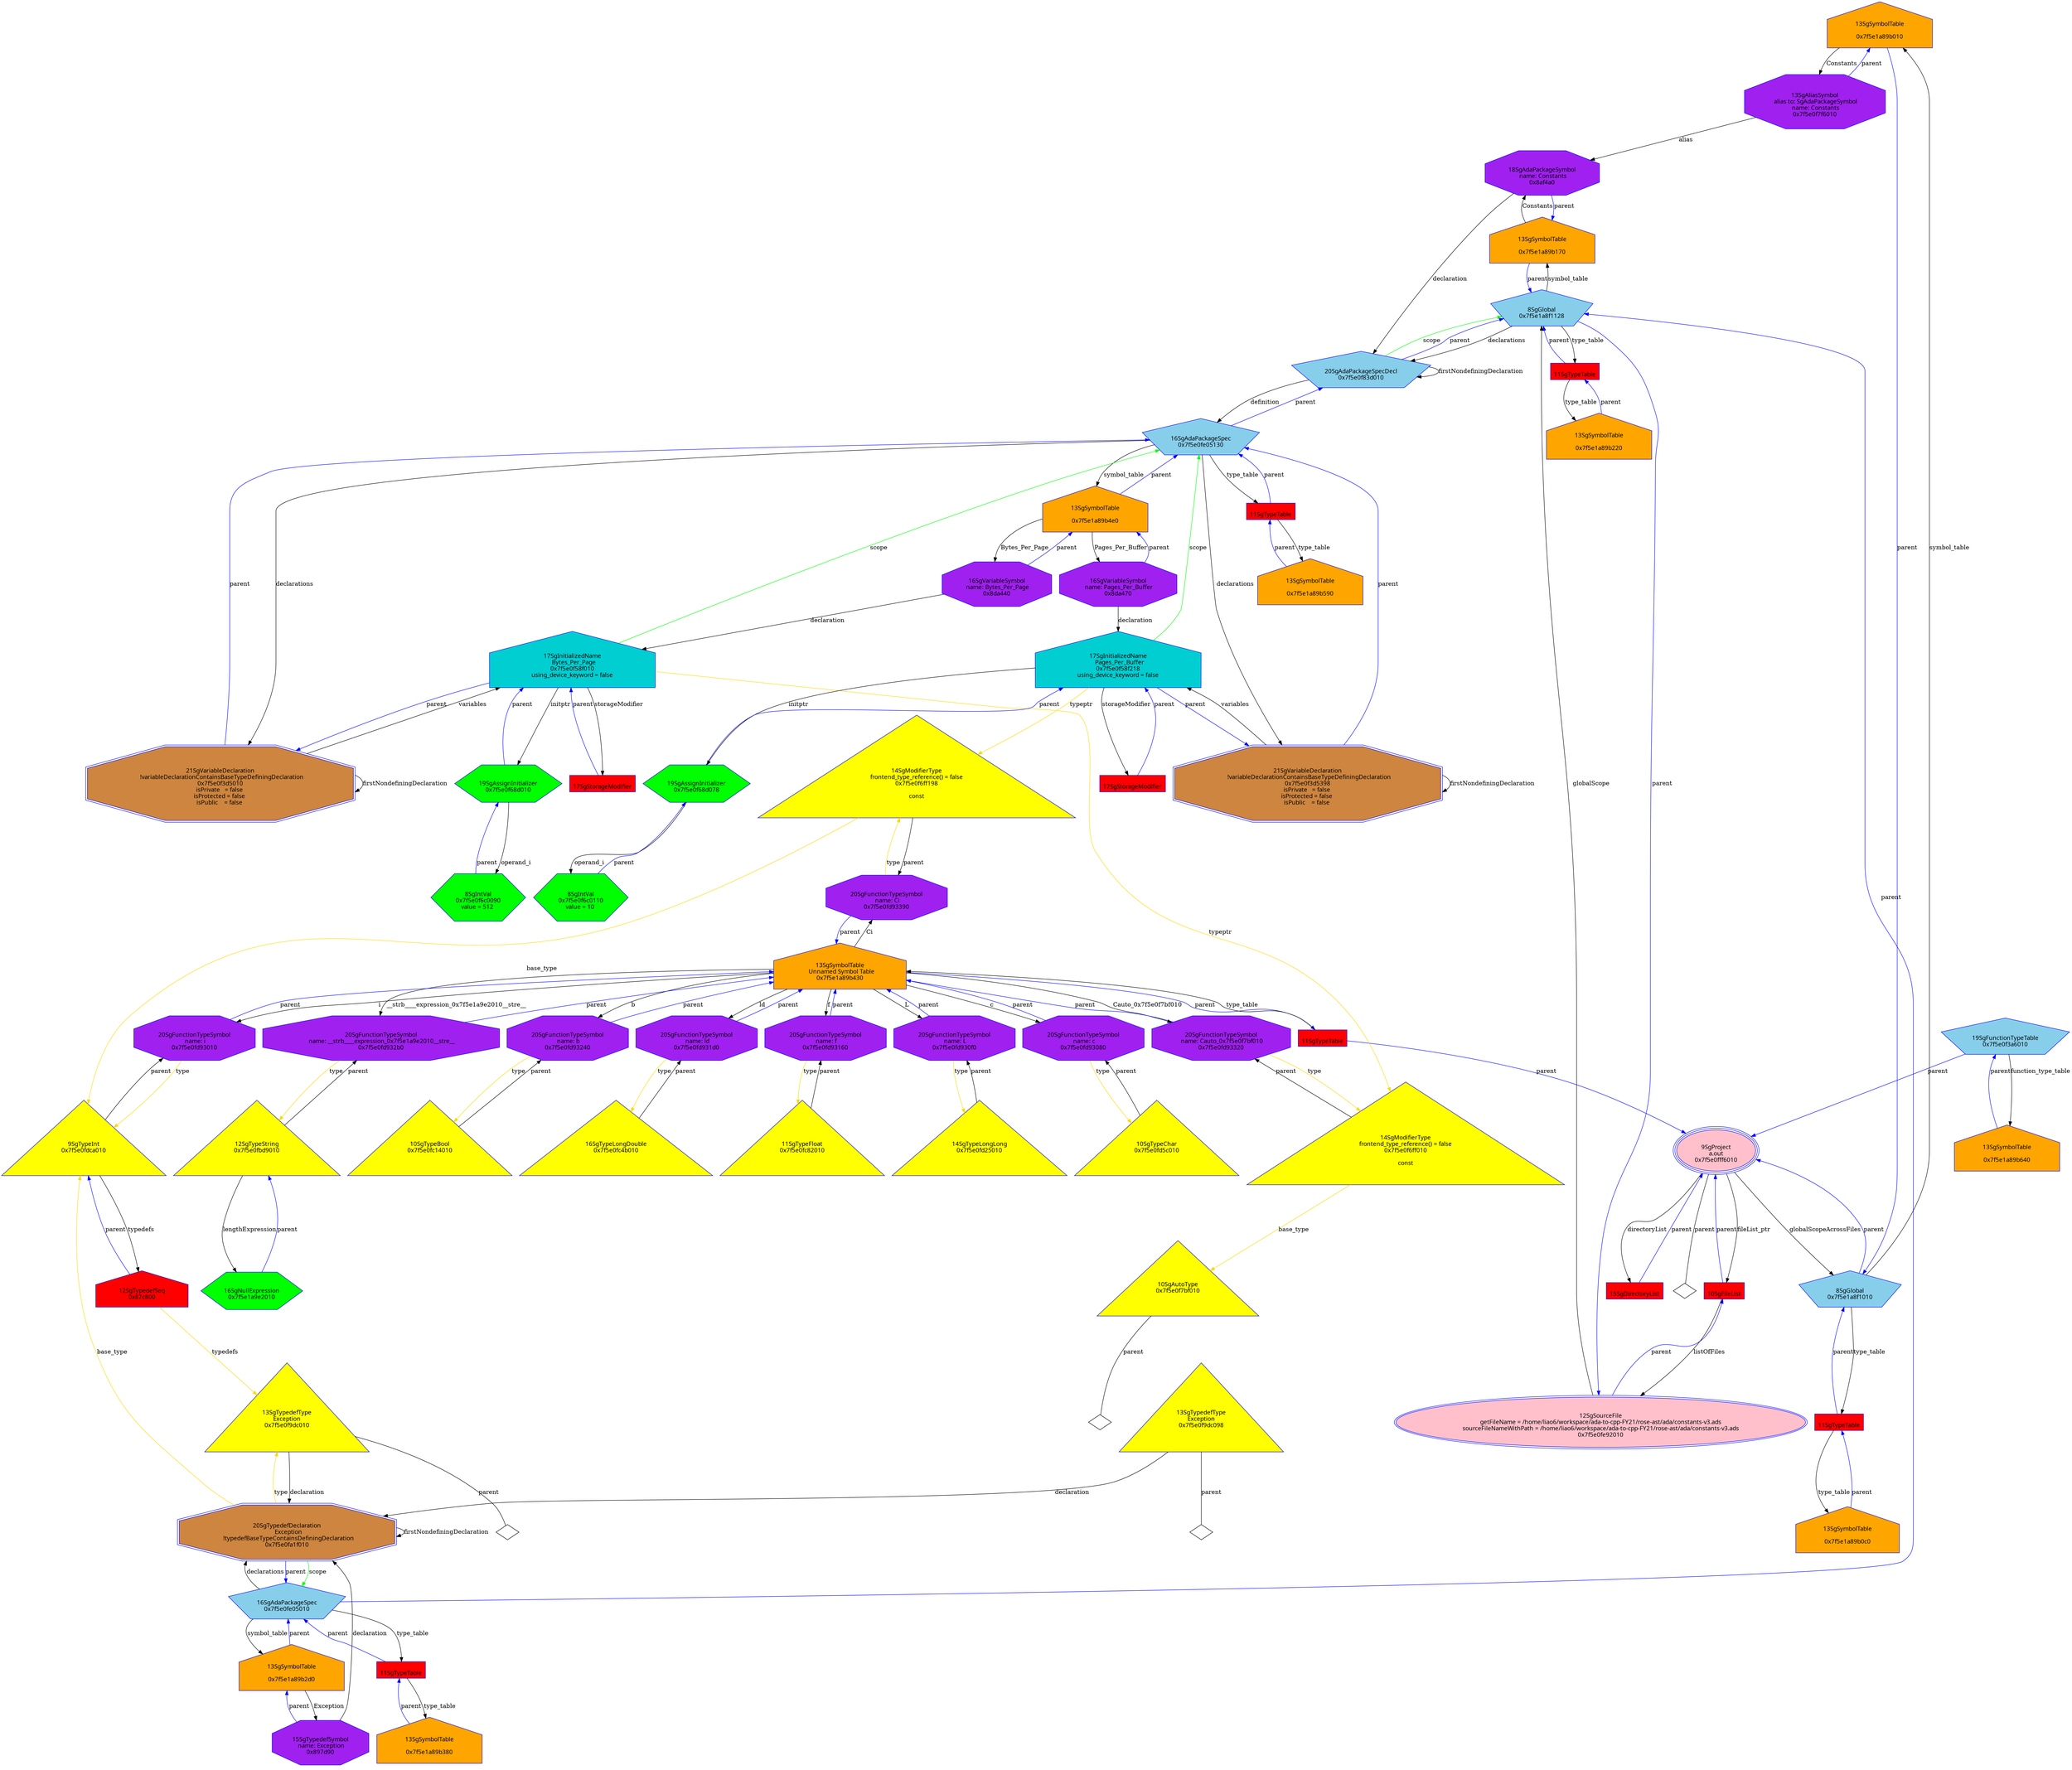 digraph "Gconstants-v3.ads.dot" {
"0x7f5e1a89b010"[label="\n13SgSymbolTable\n  \n  0x7f5e1a89b010  " shape=house,regular=0,URL="\N",tooltip="more info at \N",sides=5,peripheries=1,color="blue",fillcolor=orange,fontname="7x13bold",fontcolor=black,style=filled];
"0x7f5e1a89b010" -> "0x7f5e0f7f6010"[label="Constants" dir=forward ];
"0x7f5e1a89b010" -> "0x7f5e1a8f1010"[label="parent" color="blue" dir=forward ];
"0x7f5e1a89b0c0"[label="\n13SgSymbolTable\n  \n  0x7f5e1a89b0c0  " shape=house,regular=0,URL="\N",tooltip="more info at \N",sides=5,peripheries=1,color="blue",fillcolor=orange,fontname="7x13bold",fontcolor=black,style=filled];
"0x7f5e1a89b0c0" -> "0x7d5a20"[label="parent" color="blue" dir=forward ];
"0x7f5e1a89b170"[label="\n13SgSymbolTable\n  \n  0x7f5e1a89b170  " shape=house,regular=0,URL="\N",tooltip="more info at \N",sides=5,peripheries=1,color="blue",fillcolor=orange,fontname="7x13bold",fontcolor=black,style=filled];
"0x7f5e1a89b170" -> "0x8af4a0"[label="Constants" dir=forward ];
"0x7f5e1a89b170" -> "0x7f5e1a8f1128"[label="parent" color="blue" dir=forward ];
"0x7f5e1a89b220"[label="\n13SgSymbolTable\n  \n  0x7f5e1a89b220  " shape=house,regular=0,URL="\N",tooltip="more info at \N",sides=5,peripheries=1,color="blue",fillcolor=orange,fontname="7x13bold",fontcolor=black,style=filled];
"0x7f5e1a89b220" -> "0x7d5a48"[label="parent" color="blue" dir=forward ];
"0x7f5e1a89b2d0"[label="\n13SgSymbolTable\n  \n  0x7f5e1a89b2d0  " shape=house,regular=0,URL="\N",tooltip="more info at \N",sides=5,peripheries=1,color="blue",fillcolor=orange,fontname="7x13bold",fontcolor=black,style=filled];
"0x7f5e1a89b2d0" -> "0x897d90"[label="Exception" dir=forward ];
"0x7f5e1a89b2d0" -> "0x7f5e0fe05010"[label="parent" color="blue" dir=forward ];
"0x7f5e1a89b380"[label="\n13SgSymbolTable\n  \n  0x7f5e1a89b380  " shape=house,regular=0,URL="\N",tooltip="more info at \N",sides=5,peripheries=1,color="blue",fillcolor=orange,fontname="7x13bold",fontcolor=black,style=filled];
"0x7f5e1a89b380" -> "0x7d5a70"[label="parent" color="blue" dir=forward ];
"0x7f5e1a89b430"[label="\n13SgSymbolTable\n  Unnamed Symbol Table\n  0x7f5e1a89b430  " shape=house,regular=0,URL="\N",tooltip="more info at \N",sides=5,peripheries=1,color="blue",fillcolor=orange,fontname="7x13bold",fontcolor=black,style=filled];
"0x7f5e1a89b430" -> "0x7f5e0fd93390"[label="Ci" dir=forward ];
"0x7f5e1a89b430" -> "0x7f5e0fd93320"[label="Cauto_0x7f5e0f7bf010" dir=forward ];
"0x7f5e1a89b430" -> "0x7f5e0fd932b0"[label="__strb____expression_0x7f5e1a9e2010__stre__" dir=forward ];
"0x7f5e1a89b430" -> "0x7f5e0fd93240"[label="b" dir=forward ];
"0x7f5e1a89b430" -> "0x7f5e0fd931d0"[label="ld" dir=forward ];
"0x7f5e1a89b430" -> "0x7f5e0fd93160"[label="f" dir=forward ];
"0x7f5e1a89b430" -> "0x7f5e0fd930f0"[label="L" dir=forward ];
"0x7f5e1a89b430" -> "0x7f5e0fd93080"[label="c" dir=forward ];
"0x7f5e1a89b430" -> "0x7f5e0fd93010"[label="i" dir=forward ];
"0x7f5e1a89b430" -> "0x7d5a98"[label="parent" color="blue" dir=forward ];
"0x7f5e1a89b4e0"[label="\n13SgSymbolTable\n  \n  0x7f5e1a89b4e0  " shape=house,regular=0,URL="\N",tooltip="more info at \N",sides=5,peripheries=1,color="blue",fillcolor=orange,fontname="7x13bold",fontcolor=black,style=filled];
"0x7f5e1a89b4e0" -> "0x8da470"[label="Pages_Per_Buffer" dir=forward ];
"0x7f5e1a89b4e0" -> "0x8da440"[label="Bytes_Per_Page" dir=forward ];
"0x7f5e1a89b4e0" -> "0x7f5e0fe05130"[label="parent" color="blue" dir=forward ];
"0x7f5e1a89b590"[label="\n13SgSymbolTable\n  \n  0x7f5e1a89b590  " shape=house,regular=0,URL="\N",tooltip="more info at \N",sides=5,peripheries=1,color="blue",fillcolor=orange,fontname="7x13bold",fontcolor=black,style=filled];
"0x7f5e1a89b590" -> "0x7d5ac0"[label="parent" color="blue" dir=forward ];
"0x7f5e1a89b640"[label="\n13SgSymbolTable\n  \n  0x7f5e1a89b640  " shape=house,regular=0,URL="\N",tooltip="more info at \N",sides=5,peripheries=1,color="blue",fillcolor=orange,fontname="7x13bold",fontcolor=black,style=filled];
"0x7f5e1a89b640" -> "0x7f5e0f3a6010"[label="parent" color="blue" dir=forward ];
"0x8c6bb0"[label="\n17SgStorageModifier" shape=polygon,regular=0,URL="\N",tooltip="more info at \N",sides=4,peripheries=1,color="blue",fillcolor=red,fontname="7x13bold",fontcolor=black,style=filled];
"0x8c6bb0" -> "0x7f5e0f58f010"[label="parent" color="blue" dir=forward ];
"0x8c6bd8"[label="\n17SgStorageModifier" shape=polygon,regular=0,URL="\N",tooltip="more info at \N",sides=4,peripheries=1,color="blue",fillcolor=red,fontname="7x13bold",fontcolor=black,style=filled];
"0x8c6bd8" -> "0x7f5e0f58f218"[label="parent" color="blue" dir=forward ];
"0x7f5e0fe92010"[label="\n12SgSourceFile\n  getFileName = /home/liao6/workspace/ada-to-cpp-FY21/rose-ast/ada/constants-v3.ads  \n  sourceFileNameWithPath = /home/liao6/workspace/ada-to-cpp-FY21/rose-ast/ada/constants-v3.ads  \n  0x7f5e0fe92010  " shape=ellipse,regular=0,URL="\N",tooltip="more info at \N",sides=5,peripheries=2,color="blue",fillcolor=pink,fontname="7x13bold",fontcolor=black,style=filled];
"0x7f5e0fe92010" -> "0x7f5e1a8f1128"[label="globalScope" dir=forward ];
"0x7f5e0fe92010" -> "0x79afa0"[label="parent" color="blue" dir=forward ];
"0x79afa0"[label="\n10SgFileList" shape=polygon,regular=0,URL="\N",tooltip="more info at \N",sides=4,peripheries=1,color="blue",fillcolor=red,fontname="7x13bold",fontcolor=black,style=filled];
"0x79afa0" -> "0x7f5e0fe92010"[label="listOfFiles" dir=forward ];
"0x79afa0" -> "0x7f5e0fff6010"[label="parent" color="blue" dir=forward ];
"0x7ba3b0"[label="\n15SgDirectoryList" shape=polygon,regular=0,URL="\N",tooltip="more info at \N",sides=4,peripheries=1,color="blue",fillcolor=red,fontname="7x13bold",fontcolor=black,style=filled];
"0x7ba3b0" -> "0x7f5e0fff6010"[label="parent" color="blue" dir=forward ];
"0x7f5e0fff6010"[label="\n9SgProject\n  a.out  \n  0x7f5e0fff6010  " shape=ellipse,regular=0,URL="\N",tooltip="more info at \N",sides=5,peripheries=3,color="blue",fillcolor=pink,fontname="7x13bold",fontcolor=black,style=filled];
"0x7f5e0fff6010" -> "0x79afa0"[label="fileList_ptr" dir=forward ];
"0x7f5e0fff6010" -> "0x7ba3b0"[label="directoryList" dir=forward ];
"0x7f5e0fff6010" -> "0x7f5e1a8f1010"[label="globalScopeAcrossFiles" dir=forward ];
"0x7f5e0fff6010" -> "0x7f5e0fff6010__parent__null"[label="parent" dir=none ];
"0x7f5e0fff6010__parent__null"[label="" shape=diamond ];
"0x87c800"[label="\n12SgTypedefSeq\n  0x87c800  " shape=house,regular=0,URL="\N",tooltip="more info at \N",sides=5,peripheries=1,color="blue",fillcolor=red,fontname="7x13bold",fontcolor=black,style=filled];
"0x87c800" -> "0x7f5e0f9dc010"[label="typedefs" color="gold1" dir=forward ];
"0x87c800" -> "0x7f5e0fdca010"[label="parent" color="blue" dir=forward ];
"0x7d5a20"[label="\n11SgTypeTable" shape=polygon,regular=0,URL="\N",tooltip="more info at \N",sides=4,peripheries=1,color="blue",fillcolor=red,fontname="7x13bold",fontcolor=black,style=filled];
"0x7d5a20" -> "0x7f5e1a89b0c0"[label="type_table" dir=forward ];
"0x7d5a20" -> "0x7f5e1a8f1010"[label="parent" color="blue" dir=forward ];
"0x7d5a48"[label="\n11SgTypeTable" shape=polygon,regular=0,URL="\N",tooltip="more info at \N",sides=4,peripheries=1,color="blue",fillcolor=red,fontname="7x13bold",fontcolor=black,style=filled];
"0x7d5a48" -> "0x7f5e1a89b220"[label="type_table" dir=forward ];
"0x7d5a48" -> "0x7f5e1a8f1128"[label="parent" color="blue" dir=forward ];
"0x7d5a70"[label="\n11SgTypeTable" shape=polygon,regular=0,URL="\N",tooltip="more info at \N",sides=4,peripheries=1,color="blue",fillcolor=red,fontname="7x13bold",fontcolor=black,style=filled];
"0x7d5a70" -> "0x7f5e1a89b380"[label="type_table" dir=forward ];
"0x7d5a70" -> "0x7f5e0fe05010"[label="parent" color="blue" dir=forward ];
"0x7d5a98"[label="\n11SgTypeTable" shape=polygon,regular=0,URL="\N",tooltip="more info at \N",sides=4,peripheries=1,color="blue",fillcolor=red,fontname="7x13bold",fontcolor=black,style=filled];
"0x7d5a98" -> "0x7f5e1a89b430"[label="type_table" dir=forward ];
"0x7d5a98" -> "0x7f5e0fff6010"[label="parent" color="blue" dir=forward ];
"0x7d5ac0"[label="\n11SgTypeTable" shape=polygon,regular=0,URL="\N",tooltip="more info at \N",sides=4,peripheries=1,color="blue",fillcolor=red,fontname="7x13bold",fontcolor=black,style=filled];
"0x7d5ac0" -> "0x7f5e1a89b590"[label="type_table" dir=forward ];
"0x7d5ac0" -> "0x7f5e0fe05130"[label="parent" color="blue" dir=forward ];
"0x7f5e0fd5c010"[label="\n10SgTypeChar\n  0x7f5e0fd5c010  \n   \n   " shape=polygon,regular=0,URL="\N",tooltip="more info at \N",sides=3,peripheries=1,color="blue",fillcolor=yellow,fontname="7x13bold",fontcolor=black,style=filled];
"0x7f5e0fd5c010" -> "0x7f5e0fd93080"[label="parent" dir=forward ];
"0x7f5e0fdca010"[label="\n9SgTypeInt\n  0x7f5e0fdca010  \n   \n   " shape=polygon,regular=0,URL="\N",tooltip="more info at \N",sides=3,peripheries=1,color="blue",fillcolor=yellow,fontname="7x13bold",fontcolor=black,style=filled];
"0x7f5e0fdca010" -> "0x87c800"[label="typedefs" dir=forward ];
"0x7f5e0fdca010" -> "0x7f5e0fd93010"[label="parent" dir=forward ];
"0x7f5e0fc82010"[label="\n11SgTypeFloat\n  0x7f5e0fc82010  \n   \n   " shape=polygon,regular=0,URL="\N",tooltip="more info at \N",sides=3,peripheries=1,color="blue",fillcolor=yellow,fontname="7x13bold",fontcolor=black,style=filled];
"0x7f5e0fc82010" -> "0x7f5e0fd93160"[label="parent" dir=forward ];
"0x7f5e0fd25010"[label="\n14SgTypeLongLong\n  0x7f5e0fd25010  \n   \n   " shape=polygon,regular=0,URL="\N",tooltip="more info at \N",sides=3,peripheries=1,color="blue",fillcolor=yellow,fontname="7x13bold",fontcolor=black,style=filled];
"0x7f5e0fd25010" -> "0x7f5e0fd930f0"[label="parent" dir=forward ];
"0x7f5e0fc4b010"[label="\n16SgTypeLongDouble\n  0x7f5e0fc4b010  \n   \n   " shape=polygon,regular=0,URL="\N",tooltip="more info at \N",sides=3,peripheries=1,color="blue",fillcolor=yellow,fontname="7x13bold",fontcolor=black,style=filled];
"0x7f5e0fc4b010" -> "0x7f5e0fd931d0"[label="parent" dir=forward ];
"0x7f5e0fbd9010"[label="\n12SgTypeString\n  0x7f5e0fbd9010  \n   \n   " shape=polygon,regular=0,URL="\N",tooltip="more info at \N",sides=3,peripheries=1,color="blue",fillcolor=yellow,fontname="7x13bold",fontcolor=black,style=filled];
"0x7f5e0fbd9010" -> "0x7f5e1a9e2010"[label="lengthExpression" dir=forward ];
"0x7f5e0fbd9010" -> "0x7f5e0fd932b0"[label="parent" dir=forward ];
"0x7f5e0fc14010"[label="\n10SgTypeBool\n  0x7f5e0fc14010  \n   \n   " shape=polygon,regular=0,URL="\N",tooltip="more info at \N",sides=3,peripheries=1,color="blue",fillcolor=yellow,fontname="7x13bold",fontcolor=black,style=filled];
"0x7f5e0fc14010" -> "0x7f5e0fd93240"[label="parent" dir=forward ];
"0x7f5e0f9dc010"[label="\n13SgTypedefType\nException\n  0x7f5e0f9dc010  \n   \n   " shape=polygon,regular=0,URL="\N",tooltip="more info at \N",sides=3,peripheries=1,color="blue",fillcolor=yellow,fontname="7x13bold",fontcolor=black,style=filled];
"0x7f5e0f9dc010" -> "0x7f5e0fa1f010"[label="declaration" dir=forward ];
"0x7f5e0f9dc010" -> "0x7f5e0f9dc010__parent__null"[label="parent" dir=none ];
"0x7f5e0f9dc010__parent__null"[label="" shape=diamond ];
"0x7f5e0f9dc098"[label="\n13SgTypedefType\nException\n  0x7f5e0f9dc098  \n   \n   " shape=polygon,regular=0,URL="\N",tooltip="more info at \N",sides=3,peripheries=1,color="blue",fillcolor=yellow,fontname="7x13bold",fontcolor=black,style=filled];
"0x7f5e0f9dc098" -> "0x7f5e0fa1f010"[label="declaration" dir=forward ];
"0x7f5e0f9dc098" -> "0x7f5e0f9dc098__parent__null"[label="parent" dir=none ];
"0x7f5e0f9dc098__parent__null"[label="" shape=diamond ];
"0x7f5e0f7bf010"[label="\n10SgAutoType\n  0x7f5e0f7bf010  \n   \n   " shape=polygon,regular=0,URL="\N",tooltip="more info at \N",sides=3,peripheries=1,color="blue",fillcolor=yellow,fontname="7x13bold",fontcolor=black,style=filled];
"0x7f5e0f7bf010" -> "0x7f5e0f7bf010__parent__null"[label="parent" dir=none ];
"0x7f5e0f7bf010__parent__null"[label="" shape=diamond ];
"0x7f5e0f6ff010"[label="\n14SgModifierType\n    frontend_type_reference() = false    \n  0x7f5e0f6ff010  \n   \n const \n   " shape=polygon,regular=0,URL="\N",tooltip="more info at \N",sides=3,peripheries=1,color="blue",fillcolor=yellow,fontname="7x13bold",fontcolor=black,style=filled];
"0x7f5e0f6ff010" -> "0x7f5e0f7bf010"[label="base_type" color="gold1" dir=forward ];
"0x7f5e0f6ff010" -> "0x7f5e0fd93320"[label="parent" dir=forward ];
"0x7f5e0f6ff198"[label="\n14SgModifierType\n    frontend_type_reference() = false    \n  0x7f5e0f6ff198  \n   \n const \n   " shape=polygon,regular=0,URL="\N",tooltip="more info at \N",sides=3,peripheries=1,color="blue",fillcolor=yellow,fontname="7x13bold",fontcolor=black,style=filled];
"0x7f5e0f6ff198" -> "0x7f5e0fdca010"[label="base_type" color="gold1" dir=forward ];
"0x7f5e0f6ff198" -> "0x7f5e0fd93390"[label="parent" dir=forward ];
"0x7f5e1a8f1010"[label="\n8SgGlobal\n  0x7f5e1a8f1010  " shape=polygon,regular=0,URL="\N",tooltip="more info at \N",sides=5,peripheries=1,color="blue",fillcolor=skyblue,fontname="7x13bold",fontcolor=black,style=filled];
"0x7f5e1a8f1010" -> "0x7f5e1a89b010"[label="symbol_table" dir=forward ];
"0x7f5e1a8f1010" -> "0x7d5a20"[label="type_table" dir=forward ];
"0x7f5e1a8f1010" -> "0x7f5e0fff6010"[label="parent" color="blue" dir=forward ];
"0x7f5e1a8f1128"[label="\n8SgGlobal\n  0x7f5e1a8f1128  " shape=polygon,regular=0,URL="\N",tooltip="more info at \N",sides=5,peripheries=1,color="blue",fillcolor=skyblue,fontname="7x13bold",fontcolor=black,style=filled];
"0x7f5e1a8f1128" -> "0x7f5e0f83d010"[label="declarations" dir=forward ];
"0x7f5e1a8f1128" -> "0x7f5e1a89b170"[label="symbol_table" dir=forward ];
"0x7f5e1a8f1128" -> "0x7d5a48"[label="type_table" dir=forward ];
"0x7f5e1a8f1128" -> "0x7f5e0fe92010"[label="parent" color="blue" dir=forward ];
"0x7f5e0f3a6010"[label="\n19SgFunctionTypeTable\n  0x7f5e0f3a6010  " shape=polygon,regular=0,URL="\N",tooltip="more info at \N",sides=5,peripheries=1,color="blue",fillcolor=skyblue,fontname="7x13bold",fontcolor=black,style=filled];
"0x7f5e0f3a6010" -> "0x7f5e1a89b640"[label="function_type_table" dir=forward ];
"0x7f5e0f3a6010" -> "0x7f5e0fff6010"[label="parent" color="blue" dir=forward ];
"0x7f5e0fa1f010"[label="\n20SgTypedefDeclaration\n  Exception\n  !typedefBaseTypeContainsDefiningDeclaration\n  0x7f5e0fa1f010  " shape=polygon,regular=0,URL="\N",tooltip="more info at \N",sides=8,peripheries=2,color="blue",fillcolor=peru,fontname="7x13bold",fontcolor=black,style=filled];
"0x7f5e0fa1f010" -> "0x7f5e0fdca010"[label="base_type" color="gold1" dir=forward ];
"0x7f5e0fa1f010" -> "0x7f5e0f9dc010"[label="type" color="gold1" dir=forward ];
"0x7f5e0fa1f010" -> "0x7f5e0fe05010"[label="scope" color="green" dir=forward ];
"0x7f5e0fa1f010" -> "0x7f5e0fa1f010"[label="firstNondefiningDeclaration" dir=forward ];
"0x7f5e0fa1f010" -> "0x7f5e0fe05010"[label="parent" color="blue" dir=forward ];
"0x7f5e0f3d5010"[label="\n21SgVariableDeclaration\n  !variableDeclarationContainsBaseTypeDefiningDeclaration\n  0x7f5e0f3d5010  \n isPrivate   = false  \n isProtected = false  \n isPublic    = false  " shape=polygon,regular=0,URL="\N",tooltip="more info at \N",sides=8,peripheries=2,color="blue",fillcolor=peru,fontname="7x13bold",fontcolor=black,style=filled];
"0x7f5e0f3d5010" -> "0x7f5e0f58f010"[label="variables" dir=forward ];
"0x7f5e0f3d5010" -> "0x7f5e0f3d5010"[label="firstNondefiningDeclaration" dir=forward ];
"0x7f5e0f3d5010" -> "0x7f5e0fe05130"[label="parent" color="blue" dir=forward ];
"0x7f5e0f3d5398"[label="\n21SgVariableDeclaration\n  !variableDeclarationContainsBaseTypeDefiningDeclaration\n  0x7f5e0f3d5398  \n isPrivate   = false  \n isProtected = false  \n isPublic    = false  " shape=polygon,regular=0,URL="\N",tooltip="more info at \N",sides=8,peripheries=2,color="blue",fillcolor=peru,fontname="7x13bold",fontcolor=black,style=filled];
"0x7f5e0f3d5398" -> "0x7f5e0f58f218"[label="variables" dir=forward ];
"0x7f5e0f3d5398" -> "0x7f5e0f3d5398"[label="firstNondefiningDeclaration" dir=forward ];
"0x7f5e0f3d5398" -> "0x7f5e0fe05130"[label="parent" color="blue" dir=forward ];
"0x7f5e0fe05010"[label="\n16SgAdaPackageSpec\n  0x7f5e0fe05010  " shape=polygon,regular=0,URL="\N",tooltip="more info at \N",sides=5,peripheries=1,color="blue",fillcolor=skyblue,fontname="7x13bold",fontcolor=black,style=filled];
"0x7f5e0fe05010" -> "0x7f5e0fa1f010"[label="declarations" dir=forward ];
"0x7f5e0fe05010" -> "0x7f5e1a89b2d0"[label="symbol_table" dir=forward ];
"0x7f5e0fe05010" -> "0x7d5a70"[label="type_table" dir=forward ];
"0x7f5e0fe05010" -> "0x7f5e1a8f1128"[label="parent" color="blue" dir=forward ];
"0x7f5e0fe05130"[label="\n16SgAdaPackageSpec\n  0x7f5e0fe05130  " shape=polygon,regular=0,URL="\N",tooltip="more info at \N",sides=5,peripheries=1,color="blue",fillcolor=skyblue,fontname="7x13bold",fontcolor=black,style=filled];
"0x7f5e0fe05130" -> "0x7f5e0f3d5010"[label="declarations" dir=forward ];
"0x7f5e0fe05130" -> "0x7f5e0f3d5398"[label="declarations" dir=forward ];
"0x7f5e0fe05130" -> "0x7f5e1a89b4e0"[label="symbol_table" dir=forward ];
"0x7f5e0fe05130" -> "0x7d5ac0"[label="type_table" dir=forward ];
"0x7f5e0fe05130" -> "0x7f5e0f83d010"[label="parent" color="blue" dir=forward ];
"0x7f5e0f83d010"[label="\n20SgAdaPackageSpecDecl\n  0x7f5e0f83d010  " shape=polygon,regular=0,URL="\N",tooltip="more info at \N",sides=5,peripheries=1,color="blue",fillcolor=skyblue,fontname="7x13bold",fontcolor=black,style=filled];
"0x7f5e0f83d010" -> "0x7f5e0fe05130"[label="definition" dir=forward ];
"0x7f5e0f83d010" -> "0x7f5e1a8f1128"[label="scope" color="green" dir=forward ];
"0x7f5e0f83d010" -> "0x7f5e0f83d010"[label="firstNondefiningDeclaration" dir=forward ];
"0x7f5e0f83d010" -> "0x7f5e1a8f1128"[label="parent" color="blue" dir=forward ];
"0x7f5e0f68d010"[label="\n19SgAssignInitializer\n  0x7f5e0f68d010  " shape=polygon,regular=0,URL="\N",tooltip="more info at \N",sides=6,peripheries=1,color="blue",fillcolor=green,fontname="7x13bold",fontcolor=black,style=filled];
"0x7f5e0f68d010" -> "0x7f5e0f6c0090"[label="operand_i" dir=forward ];
"0x7f5e0f68d010" -> "0x7f5e0f58f010"[label="parent" color="blue" dir=forward ];
"0x7f5e0f68d078"[label="\n19SgAssignInitializer\n  0x7f5e0f68d078  " shape=polygon,regular=0,URL="\N",tooltip="more info at \N",sides=6,peripheries=1,color="blue",fillcolor=green,fontname="7x13bold",fontcolor=black,style=filled];
"0x7f5e0f68d078" -> "0x7f5e0f6c0110"[label="operand_i" dir=forward ];
"0x7f5e0f68d078" -> "0x7f5e0f58f218"[label="parent" color="blue" dir=forward ];
"0x7f5e0f6c0090"[label="\n8SgIntVal\n  0x7f5e0f6c0090  \n value = 512  " shape=polygon,regular=0,URL="\N",tooltip="more info at \N",sides=6,peripheries=1,color="blue",fillcolor=green,fontname="7x13bold",fontcolor=black,style=filled];
"0x7f5e0f6c0090" -> "0x7f5e0f68d010"[label="parent" color="blue" dir=forward ];
"0x7f5e0f6c0110"[label="\n8SgIntVal\n  0x7f5e0f6c0110  \n value = 10  " shape=polygon,regular=0,URL="\N",tooltip="more info at \N",sides=6,peripheries=1,color="blue",fillcolor=green,fontname="7x13bold",fontcolor=black,style=filled];
"0x7f5e0f6c0110" -> "0x7f5e0f68d078"[label="parent" color="blue" dir=forward ];
"0x7f5e1a9e2010"[label="\n16SgNullExpression\n  0x7f5e1a9e2010  " shape=polygon,regular=0,URL="\N",tooltip="more info at \N",sides=6,peripheries=1,color="blue",fillcolor=green,fontname="7x13bold",fontcolor=black,style=filled];
"0x7f5e1a9e2010" -> "0x7f5e0fbd9010"[label="parent" color="blue" dir=forward ];
"0x8da440"[label="\n16SgVariableSymbol\n name: Bytes_Per_Page\n  0x8da440  " shape=polygon,regular=0,URL="\N",tooltip="more info at \N",sides=8,peripheries=1,color="blue",fillcolor=purple,fontname="7x13bold",fontcolor=black,style=filled];
"0x8da440" -> "0x7f5e0f58f010"[label="declaration" dir=forward ];
"0x8da440" -> "0x7f5e1a89b4e0"[label="parent" color="blue" dir=forward ];
"0x8da470"[label="\n16SgVariableSymbol\n name: Pages_Per_Buffer\n  0x8da470  " shape=polygon,regular=0,URL="\N",tooltip="more info at \N",sides=8,peripheries=1,color="blue",fillcolor=purple,fontname="7x13bold",fontcolor=black,style=filled];
"0x8da470" -> "0x7f5e0f58f218"[label="declaration" dir=forward ];
"0x8da470" -> "0x7f5e1a89b4e0"[label="parent" color="blue" dir=forward ];
"0x7f5e0fd93010"[label="\n20SgFunctionTypeSymbol\n name: i\n  0x7f5e0fd93010  " shape=polygon,regular=0,URL="\N",tooltip="more info at \N",sides=8,peripheries=1,color="blue",fillcolor=purple,fontname="7x13bold",fontcolor=black,style=filled];
"0x7f5e0fd93010" -> "0x7f5e0fdca010"[label="type" color="gold1" dir=forward ];
"0x7f5e0fd93010" -> "0x7f5e1a89b430"[label="parent" color="blue" dir=forward ];
"0x7f5e0fd93080"[label="\n20SgFunctionTypeSymbol\n name: c\n  0x7f5e0fd93080  " shape=polygon,regular=0,URL="\N",tooltip="more info at \N",sides=8,peripheries=1,color="blue",fillcolor=purple,fontname="7x13bold",fontcolor=black,style=filled];
"0x7f5e0fd93080" -> "0x7f5e0fd5c010"[label="type" color="gold1" dir=forward ];
"0x7f5e0fd93080" -> "0x7f5e1a89b430"[label="parent" color="blue" dir=forward ];
"0x7f5e0fd930f0"[label="\n20SgFunctionTypeSymbol\n name: L\n  0x7f5e0fd930f0  " shape=polygon,regular=0,URL="\N",tooltip="more info at \N",sides=8,peripheries=1,color="blue",fillcolor=purple,fontname="7x13bold",fontcolor=black,style=filled];
"0x7f5e0fd930f0" -> "0x7f5e0fd25010"[label="type" color="gold1" dir=forward ];
"0x7f5e0fd930f0" -> "0x7f5e1a89b430"[label="parent" color="blue" dir=forward ];
"0x7f5e0fd93160"[label="\n20SgFunctionTypeSymbol\n name: f\n  0x7f5e0fd93160  " shape=polygon,regular=0,URL="\N",tooltip="more info at \N",sides=8,peripheries=1,color="blue",fillcolor=purple,fontname="7x13bold",fontcolor=black,style=filled];
"0x7f5e0fd93160" -> "0x7f5e0fc82010"[label="type" color="gold1" dir=forward ];
"0x7f5e0fd93160" -> "0x7f5e1a89b430"[label="parent" color="blue" dir=forward ];
"0x7f5e0fd931d0"[label="\n20SgFunctionTypeSymbol\n name: ld\n  0x7f5e0fd931d0  " shape=polygon,regular=0,URL="\N",tooltip="more info at \N",sides=8,peripheries=1,color="blue",fillcolor=purple,fontname="7x13bold",fontcolor=black,style=filled];
"0x7f5e0fd931d0" -> "0x7f5e0fc4b010"[label="type" color="gold1" dir=forward ];
"0x7f5e0fd931d0" -> "0x7f5e1a89b430"[label="parent" color="blue" dir=forward ];
"0x7f5e0fd93240"[label="\n20SgFunctionTypeSymbol\n name: b\n  0x7f5e0fd93240  " shape=polygon,regular=0,URL="\N",tooltip="more info at \N",sides=8,peripheries=1,color="blue",fillcolor=purple,fontname="7x13bold",fontcolor=black,style=filled];
"0x7f5e0fd93240" -> "0x7f5e0fc14010"[label="type" color="gold1" dir=forward ];
"0x7f5e0fd93240" -> "0x7f5e1a89b430"[label="parent" color="blue" dir=forward ];
"0x7f5e0fd932b0"[label="\n20SgFunctionTypeSymbol\n name: __strb____expression_0x7f5e1a9e2010__stre__\n  0x7f5e0fd932b0  " shape=polygon,regular=0,URL="\N",tooltip="more info at \N",sides=8,peripheries=1,color="blue",fillcolor=purple,fontname="7x13bold",fontcolor=black,style=filled];
"0x7f5e0fd932b0" -> "0x7f5e0fbd9010"[label="type" color="gold1" dir=forward ];
"0x7f5e0fd932b0" -> "0x7f5e1a89b430"[label="parent" color="blue" dir=forward ];
"0x7f5e0fd93320"[label="\n20SgFunctionTypeSymbol\n name: Cauto_0x7f5e0f7bf010\n  0x7f5e0fd93320  " shape=polygon,regular=0,URL="\N",tooltip="more info at \N",sides=8,peripheries=1,color="blue",fillcolor=purple,fontname="7x13bold",fontcolor=black,style=filled];
"0x7f5e0fd93320" -> "0x7f5e0f6ff010"[label="type" color="gold1" dir=forward ];
"0x7f5e0fd93320" -> "0x7f5e1a89b430"[label="parent" color="blue" dir=forward ];
"0x7f5e0fd93390"[label="\n20SgFunctionTypeSymbol\n name: Ci\n  0x7f5e0fd93390  " shape=polygon,regular=0,URL="\N",tooltip="more info at \N",sides=8,peripheries=1,color="blue",fillcolor=purple,fontname="7x13bold",fontcolor=black,style=filled];
"0x7f5e0fd93390" -> "0x7f5e0f6ff198"[label="type" color="gold1" dir=forward ];
"0x7f5e0fd93390" -> "0x7f5e1a89b430"[label="parent" color="blue" dir=forward ];
"0x897d90"[label="\n15SgTypedefSymbol\n name: Exception\n  0x897d90  " shape=polygon,regular=0,URL="\N",tooltip="more info at \N",sides=8,peripheries=1,color="blue",fillcolor=purple,fontname="7x13bold",fontcolor=black,style=filled];
"0x897d90" -> "0x7f5e0fa1f010"[label="declaration" dir=forward ];
"0x897d90" -> "0x7f5e1a89b2d0"[label="parent" color="blue" dir=forward ];
"0x7f5e0f7f6010"[label="\n13SgAliasSymbol\n alias to: SgAdaPackageSymbol\n name: Constants\n  0x7f5e0f7f6010  " shape=polygon,regular=0,URL="\N",tooltip="more info at \N",sides=8,peripheries=1,color="blue",fillcolor=purple,fontname="7x13bold",fontcolor=black,style=filled];
"0x7f5e0f7f6010" -> "0x8af4a0"[label="alias" dir=forward ];
"0x7f5e0f7f6010" -> "0x7f5e1a89b010"[label="parent" color="blue" dir=forward ];
"0x8af4a0"[label="\n18SgAdaPackageSymbol\n name: Constants\n  0x8af4a0  " shape=polygon,regular=0,URL="\N",tooltip="more info at \N",sides=8,peripheries=1,color="blue",fillcolor=purple,fontname="7x13bold",fontcolor=black,style=filled];
"0x8af4a0" -> "0x7f5e0f83d010"[label="declaration" dir=forward ];
"0x8af4a0" -> "0x7f5e1a89b170"[label="parent" color="blue" dir=forward ];
"0x7f5e0f58f010"[label="\n17SgInitializedName\n  Bytes_Per_Page\n  0x7f5e0f58f010  \n  using_device_keyword = false  " shape=house,regular=0,URL="\N",tooltip="more info at \N",sides=5,peripheries=1,color="blue",fillcolor=darkturquoise,fontname="7x13bold",fontcolor=black,style=filled];
"0x7f5e0f58f010" -> "0x7f5e0f6ff010"[label="typeptr" color="gold1" dir=forward ];
"0x7f5e0f58f010" -> "0x7f5e0f68d010"[label="initptr" dir=forward ];
"0x7f5e0f58f010" -> "0x8c6bb0"[label="storageModifier" dir=forward ];
"0x7f5e0f58f010" -> "0x7f5e0fe05130"[label="scope" color="green" dir=forward ];
"0x7f5e0f58f010" -> "0x7f5e0f3d5010"[label="parent" color="blue" dir=forward ];
"0x7f5e0f58f218"[label="\n17SgInitializedName\n  Pages_Per_Buffer\n  0x7f5e0f58f218  \n  using_device_keyword = false  " shape=house,regular=0,URL="\N",tooltip="more info at \N",sides=5,peripheries=1,color="blue",fillcolor=darkturquoise,fontname="7x13bold",fontcolor=black,style=filled];
"0x7f5e0f58f218" -> "0x7f5e0f6ff198"[label="typeptr" color="gold1" dir=forward ];
"0x7f5e0f58f218" -> "0x7f5e0f68d078"[label="initptr" dir=forward ];
"0x7f5e0f58f218" -> "0x8c6bd8"[label="storageModifier" dir=forward ];
"0x7f5e0f58f218" -> "0x7f5e0fe05130"[label="scope" color="green" dir=forward ];
"0x7f5e0f58f218" -> "0x7f5e0f3d5398"[label="parent" color="blue" dir=forward ];
}
